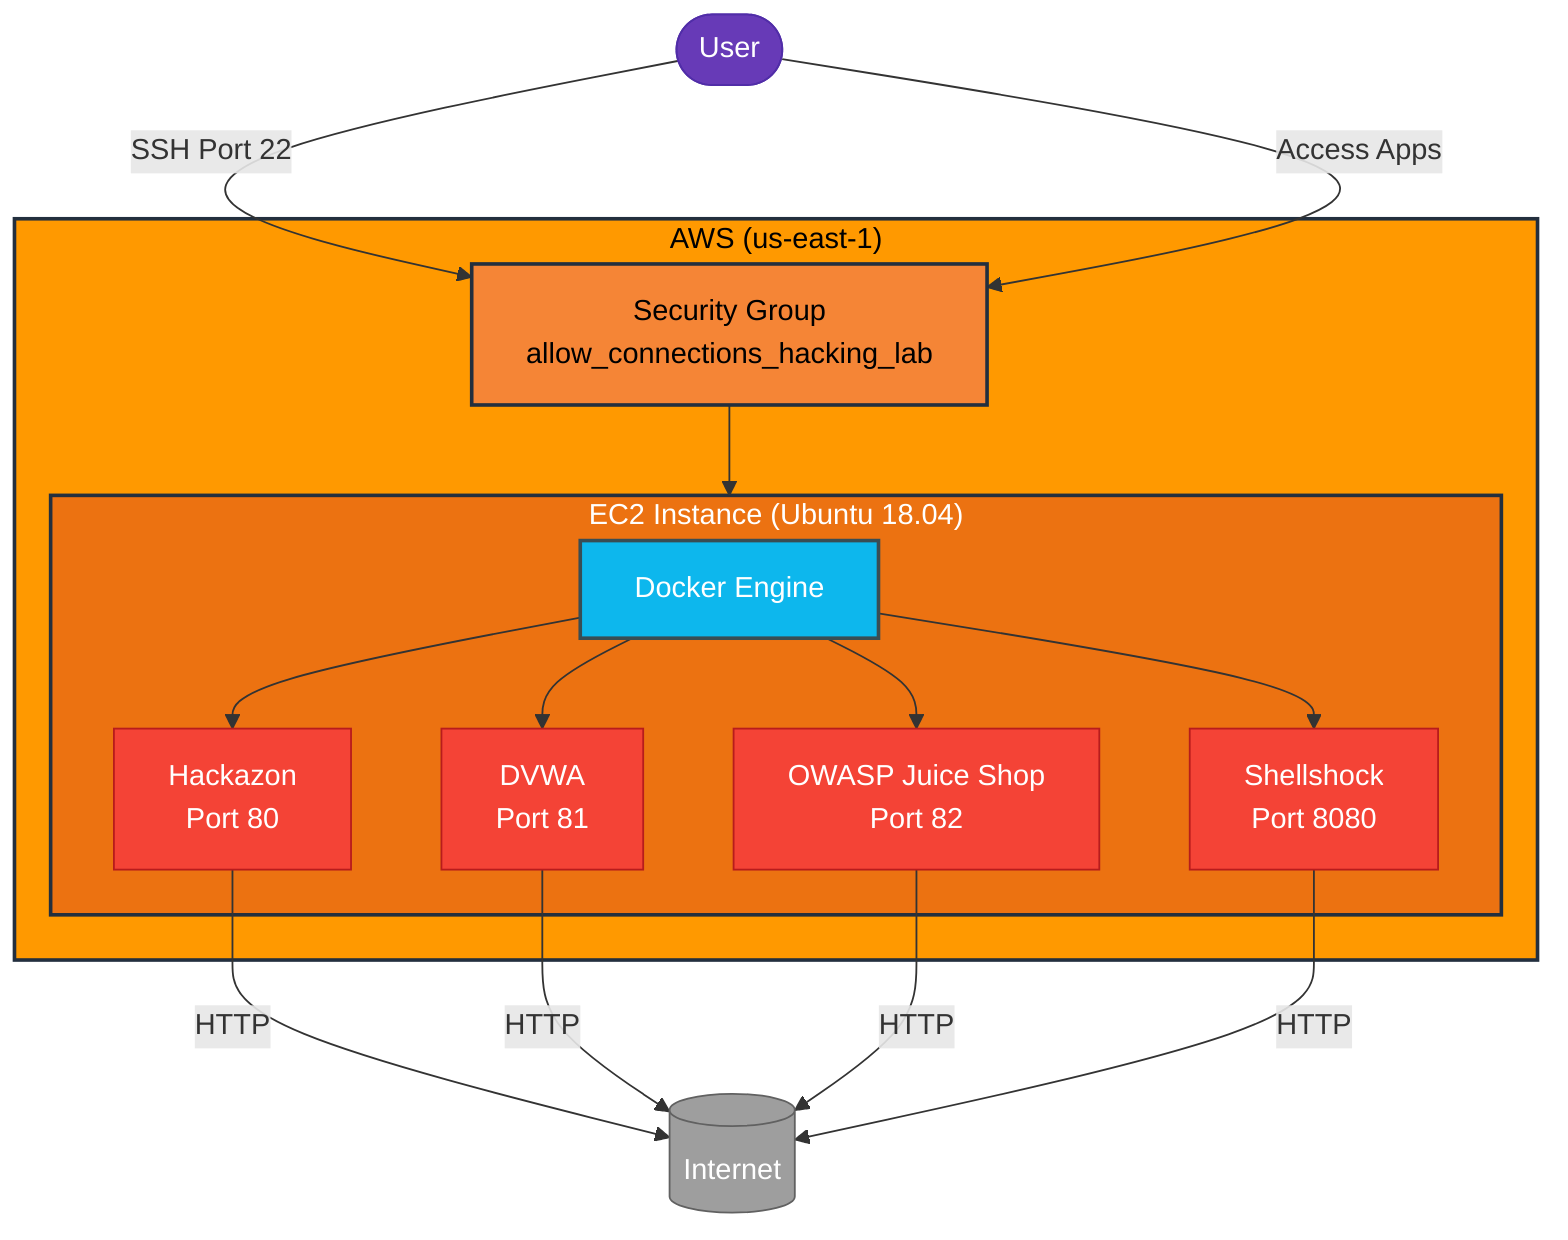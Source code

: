 flowchart TB
    User([User]) -->|SSH Port 22| SG
    User -->|Access Apps| SG
    
    subgraph AWS["AWS (us-east-1)"]
        SG[Security Group\nallow_connections_hacking_lab] --> EC2
        
        subgraph EC2["EC2 Instance (Ubuntu 18.04)"]
            Docker[Docker Engine] --> Hackazon
            Docker --> DVWA
            Docker --> JuiceShop
            Docker --> Shellshock
        end
    end
    
    Hackazon[Hackazon\nPort 80] -->|HTTP| Internet
    DVWA[DVWA\nPort 81] -->|HTTP| Internet
    JuiceShop[OWASP Juice Shop\nPort 82] -->|HTTP| Internet
    Shellshock[Shellshock\nPort 8080] -->|HTTP| Internet
    
    Internet[(Internet)]
    
    classDef aws fill:#FF9900,stroke:#232F3E,stroke-width:2px,color:black;
    classDef sg fill:#F58536,stroke:#232F3E,stroke-width:2px,color:black;
    classDef ec2 fill:#EC7211,stroke:#232F3E,stroke-width:2px,color:white;
    classDef docker fill:#0DB7ED,stroke:#384D54,stroke-width:2px,color:white;
    classDef app fill:#4CAF50,stroke:#2E7D32,stroke-width:1px,color:white;
    classDef vulnapp fill:#F44336,stroke:#B71C1C,stroke-width:1px,color:white;
    classDef internet fill:#9E9E9E,stroke:#616161,stroke-width:1px,color:white;
    classDef user fill:#673AB7,stroke:#512DA8,stroke-width:1px,color:white;
    
    class AWS aws;
    class SG sg;
    class EC2 ec2;
    class Docker docker;
    class Internet internet;
    class User user;
    class Hackazon,DVWA,JuiceShop,Shellshock vulnapp;